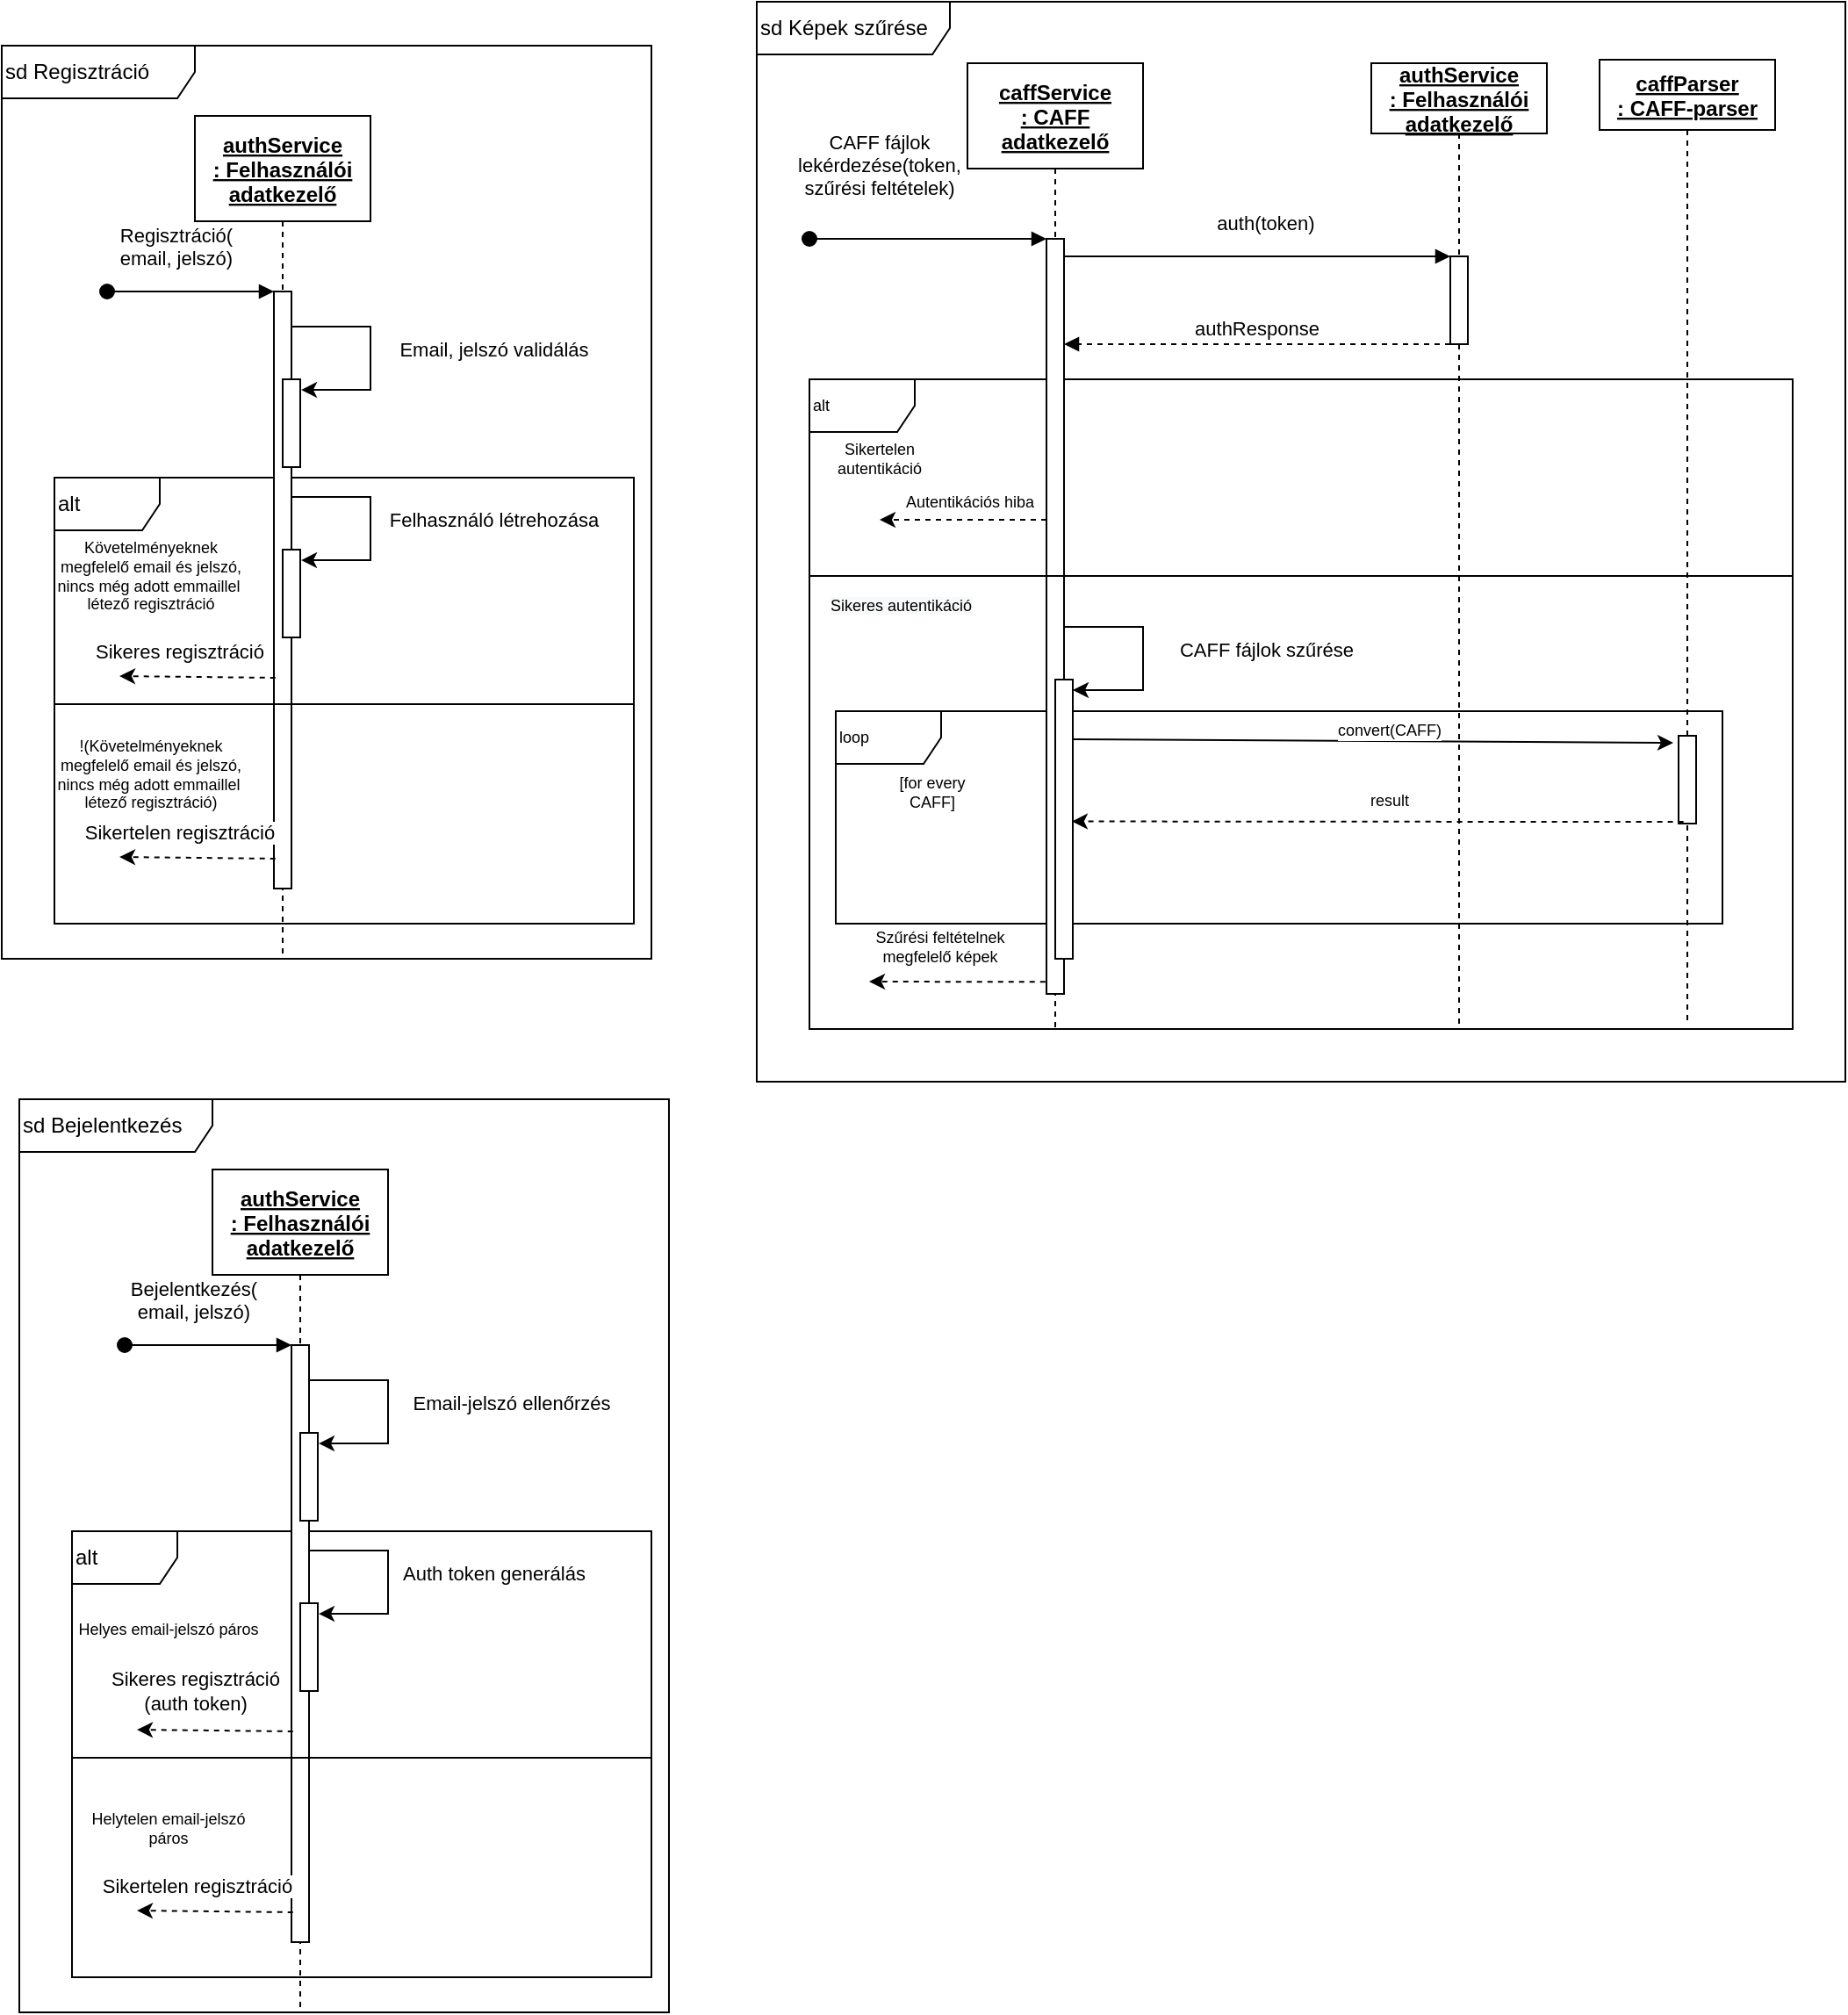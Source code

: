 <mxfile version="15.5.5" type="device"><diagram id="kgpKYQtTHZ0yAKxKKP6v" name="Page-1"><mxGraphModel dx="1861" dy="1087" grid="1" gridSize="10" guides="1" tooltips="1" connect="1" arrows="1" fold="1" page="1" pageScale="1" pageWidth="850" pageHeight="1100" math="0" shadow="0"><root><mxCell id="0"/><mxCell id="1" parent="0"/><mxCell id="jIx5l4D7b6IbndVlcCJ7-71" value="alt" style="shape=umlFrame;whiteSpace=wrap;html=1;rounded=0;shadow=0;glass=0;sketch=0;fontSize=9;align=left;" vertex="1" parent="1"><mxGeometry x="470" y="230" width="560" height="370" as="geometry"/></mxCell><mxCell id="jIx5l4D7b6IbndVlcCJ7-88" value="loop" style="shape=umlFrame;whiteSpace=wrap;html=1;rounded=0;shadow=0;glass=0;sketch=0;fontSize=9;align=left;" vertex="1" parent="1"><mxGeometry x="485" y="419" width="505" height="121" as="geometry"/></mxCell><mxCell id="jIx5l4D7b6IbndVlcCJ7-84" value="sd Képek szűrése" style="shape=umlFrame;whiteSpace=wrap;html=1;rounded=0;shadow=0;glass=0;sketch=0;align=left;width=110;height=30;" vertex="1" parent="1"><mxGeometry x="440" y="15" width="620" height="615" as="geometry"/></mxCell><mxCell id="jIx5l4D7b6IbndVlcCJ7-19" value="sd Regisztráció" style="shape=umlFrame;whiteSpace=wrap;html=1;rounded=0;shadow=0;glass=0;sketch=0;align=left;width=110;height=30;" vertex="1" parent="1"><mxGeometry x="10" y="40" width="370" height="520" as="geometry"/></mxCell><mxCell id="jIx5l4D7b6IbndVlcCJ7-20" value="alt" style="shape=umlFrame;whiteSpace=wrap;html=1;rounded=0;shadow=0;glass=0;sketch=0;align=left;" vertex="1" parent="1"><mxGeometry x="40" y="286" width="330" height="254" as="geometry"/></mxCell><mxCell id="3nuBFxr9cyL0pnOWT2aG-1" value="authService &#10;: Felhasználói&#10;adatkezelő" style="shape=umlLifeline;perimeter=lifelinePerimeter;container=1;collapsible=0;recursiveResize=0;rounded=0;shadow=0;strokeWidth=1;size=60;fontStyle=5" parent="1" vertex="1"><mxGeometry x="120" y="80" width="100" height="480" as="geometry"/></mxCell><mxCell id="3nuBFxr9cyL0pnOWT2aG-2" value="" style="points=[];perimeter=orthogonalPerimeter;rounded=0;shadow=0;strokeWidth=1;" parent="3nuBFxr9cyL0pnOWT2aG-1" vertex="1"><mxGeometry x="45" y="100" width="10" height="340" as="geometry"/></mxCell><mxCell id="3nuBFxr9cyL0pnOWT2aG-3" value="Regisztráció(&#10;email, jelszó)" style="verticalAlign=bottom;startArrow=oval;endArrow=block;startSize=8;shadow=0;strokeWidth=1;" parent="3nuBFxr9cyL0pnOWT2aG-1" target="3nuBFxr9cyL0pnOWT2aG-2" edge="1"><mxGeometry x="-0.167" y="10" relative="1" as="geometry"><mxPoint x="-50" y="100" as="sourcePoint"/><mxPoint as="offset"/></mxGeometry></mxCell><mxCell id="3nuBFxr9cyL0pnOWT2aG-4" value="" style="points=[];perimeter=orthogonalPerimeter;rounded=0;shadow=0;strokeWidth=1;" parent="3nuBFxr9cyL0pnOWT2aG-1" vertex="1"><mxGeometry x="50" y="150" width="10" height="50" as="geometry"/></mxCell><mxCell id="jIx5l4D7b6IbndVlcCJ7-12" value="Email, jelszó validálás" style="endArrow=classic;html=1;rounded=0;entryX=1.05;entryY=0.121;entryDx=0;entryDy=0;entryPerimeter=0;" edge="1" parent="3nuBFxr9cyL0pnOWT2aG-1" source="3nuBFxr9cyL0pnOWT2aG-2" target="3nuBFxr9cyL0pnOWT2aG-4"><mxGeometry x="-0.039" y="70" width="50" height="50" relative="1" as="geometry"><mxPoint x="230" y="330" as="sourcePoint"/><mxPoint x="130" y="120" as="targetPoint"/><Array as="points"><mxPoint x="70" y="120"/><mxPoint x="100" y="120"/><mxPoint x="100" y="156"/></Array><mxPoint as="offset"/></mxGeometry></mxCell><mxCell id="jIx5l4D7b6IbndVlcCJ7-22" value="" style="line;strokeWidth=1;fillColor=none;align=left;verticalAlign=middle;spacingTop=-1;spacingLeft=3;spacingRight=3;rotatable=0;labelPosition=right;points=[];portConstraint=eastwest;rounded=0;shadow=0;glass=0;sketch=0;" vertex="1" parent="1"><mxGeometry x="40" y="411" width="330" height="8" as="geometry"/></mxCell><mxCell id="jIx5l4D7b6IbndVlcCJ7-23" value="Követelményeknek megfelelő email és jelszó, nincs még adott emmaillel&amp;nbsp; létező regisztráció" style="text;html=1;strokeColor=none;fillColor=none;align=center;verticalAlign=middle;whiteSpace=wrap;rounded=0;shadow=0;glass=0;sketch=0;fontSize=9;" vertex="1" parent="1"><mxGeometry x="40" y="327" width="110" height="30" as="geometry"/></mxCell><mxCell id="jIx5l4D7b6IbndVlcCJ7-24" value="!(Követelményeknek megfelelő email és jelszó, nincs még adott emmaillel&amp;nbsp; létező regisztráció)" style="text;html=1;strokeColor=none;fillColor=none;align=center;verticalAlign=middle;whiteSpace=wrap;rounded=0;shadow=0;glass=0;sketch=0;fontSize=9;" vertex="1" parent="1"><mxGeometry x="40" y="440" width="110" height="30" as="geometry"/></mxCell><mxCell id="jIx5l4D7b6IbndVlcCJ7-27" value="" style="endArrow=classic;html=1;rounded=0;dashed=1;exitX=0.086;exitY=1;exitDx=0;exitDy=0;exitPerimeter=0;" edge="1" parent="1"><mxGeometry width="50" height="50" relative="1" as="geometry"><mxPoint x="165.86" y="400" as="sourcePoint"/><mxPoint x="77" y="399" as="targetPoint"/></mxGeometry></mxCell><mxCell id="jIx5l4D7b6IbndVlcCJ7-29" value="Sikeres regisztráció" style="edgeLabel;html=1;align=center;verticalAlign=middle;resizable=0;points=[];" vertex="1" connectable="0" parent="jIx5l4D7b6IbndVlcCJ7-27"><mxGeometry x="-0.203" relative="1" as="geometry"><mxPoint x="-20" y="-15" as="offset"/></mxGeometry></mxCell><mxCell id="jIx5l4D7b6IbndVlcCJ7-30" value="" style="points=[];perimeter=orthogonalPerimeter;rounded=0;shadow=0;strokeWidth=1;" vertex="1" parent="1"><mxGeometry x="170" y="327" width="10" height="50" as="geometry"/></mxCell><mxCell id="jIx5l4D7b6IbndVlcCJ7-31" value="Felhasználó létrehozása" style="endArrow=classic;html=1;rounded=0;entryX=1.05;entryY=0.121;entryDx=0;entryDy=0;entryPerimeter=0;" edge="1" parent="1" target="jIx5l4D7b6IbndVlcCJ7-30"><mxGeometry x="-0.039" y="70" width="50" height="50" relative="1" as="geometry"><mxPoint x="175" y="297" as="sourcePoint"/><mxPoint x="130" y="217" as="targetPoint"/><Array as="points"><mxPoint x="190" y="297"/><mxPoint x="220" y="297"/><mxPoint x="220" y="333"/></Array><mxPoint as="offset"/></mxGeometry></mxCell><mxCell id="jIx5l4D7b6IbndVlcCJ7-32" value="" style="endArrow=classic;html=1;rounded=0;dashed=1;exitX=0.086;exitY=1;exitDx=0;exitDy=0;exitPerimeter=0;" edge="1" parent="1"><mxGeometry width="50" height="50" relative="1" as="geometry"><mxPoint x="165.86" y="503" as="sourcePoint"/><mxPoint x="77" y="502" as="targetPoint"/></mxGeometry></mxCell><mxCell id="jIx5l4D7b6IbndVlcCJ7-33" value="Sikertelen regisztráció" style="edgeLabel;html=1;align=center;verticalAlign=middle;resizable=0;points=[];" vertex="1" connectable="0" parent="jIx5l4D7b6IbndVlcCJ7-32"><mxGeometry x="-0.203" relative="1" as="geometry"><mxPoint x="-20" y="-15" as="offset"/></mxGeometry></mxCell><mxCell id="jIx5l4D7b6IbndVlcCJ7-34" value="sd Bejelentkezés" style="shape=umlFrame;whiteSpace=wrap;html=1;rounded=0;shadow=0;glass=0;sketch=0;align=left;width=110;height=30;" vertex="1" parent="1"><mxGeometry x="20" y="640" width="370" height="520" as="geometry"/></mxCell><mxCell id="jIx5l4D7b6IbndVlcCJ7-35" value="alt" style="shape=umlFrame;whiteSpace=wrap;html=1;rounded=0;shadow=0;glass=0;sketch=0;align=left;" vertex="1" parent="1"><mxGeometry x="50" y="886" width="330" height="254" as="geometry"/></mxCell><mxCell id="jIx5l4D7b6IbndVlcCJ7-36" value="authService &#10;: Felhasználói&#10;adatkezelő" style="shape=umlLifeline;perimeter=lifelinePerimeter;container=1;collapsible=0;recursiveResize=0;rounded=0;shadow=0;strokeWidth=1;size=60;fontStyle=5" vertex="1" parent="1"><mxGeometry x="130" y="680" width="100" height="480" as="geometry"/></mxCell><mxCell id="jIx5l4D7b6IbndVlcCJ7-37" value="" style="points=[];perimeter=orthogonalPerimeter;rounded=0;shadow=0;strokeWidth=1;" vertex="1" parent="jIx5l4D7b6IbndVlcCJ7-36"><mxGeometry x="45" y="100" width="10" height="340" as="geometry"/></mxCell><mxCell id="jIx5l4D7b6IbndVlcCJ7-38" value="Bejelentkezés(&#10;email, jelszó)" style="verticalAlign=bottom;startArrow=oval;endArrow=block;startSize=8;shadow=0;strokeWidth=1;" edge="1" parent="jIx5l4D7b6IbndVlcCJ7-36" target="jIx5l4D7b6IbndVlcCJ7-37"><mxGeometry x="-0.167" y="10" relative="1" as="geometry"><mxPoint x="-50" y="100" as="sourcePoint"/><mxPoint as="offset"/></mxGeometry></mxCell><mxCell id="jIx5l4D7b6IbndVlcCJ7-39" value="" style="points=[];perimeter=orthogonalPerimeter;rounded=0;shadow=0;strokeWidth=1;" vertex="1" parent="jIx5l4D7b6IbndVlcCJ7-36"><mxGeometry x="50" y="150" width="10" height="50" as="geometry"/></mxCell><mxCell id="jIx5l4D7b6IbndVlcCJ7-40" value="Email-jelszó ellenőrzés" style="endArrow=classic;html=1;rounded=0;entryX=1.05;entryY=0.121;entryDx=0;entryDy=0;entryPerimeter=0;" edge="1" parent="jIx5l4D7b6IbndVlcCJ7-36" source="jIx5l4D7b6IbndVlcCJ7-37" target="jIx5l4D7b6IbndVlcCJ7-39"><mxGeometry x="-0.039" y="70" width="50" height="50" relative="1" as="geometry"><mxPoint x="230" y="330" as="sourcePoint"/><mxPoint x="130" y="120" as="targetPoint"/><Array as="points"><mxPoint x="70" y="120"/><mxPoint x="100" y="120"/><mxPoint x="100" y="156"/></Array><mxPoint as="offset"/></mxGeometry></mxCell><mxCell id="jIx5l4D7b6IbndVlcCJ7-41" value="" style="line;strokeWidth=1;fillColor=none;align=left;verticalAlign=middle;spacingTop=-1;spacingLeft=3;spacingRight=3;rotatable=0;labelPosition=right;points=[];portConstraint=eastwest;rounded=0;shadow=0;glass=0;sketch=0;" vertex="1" parent="1"><mxGeometry x="50" y="1011" width="330" height="8" as="geometry"/></mxCell><mxCell id="jIx5l4D7b6IbndVlcCJ7-42" value="Helyes email-jelszó páros" style="text;html=1;strokeColor=none;fillColor=none;align=center;verticalAlign=middle;whiteSpace=wrap;rounded=0;shadow=0;glass=0;sketch=0;fontSize=9;" vertex="1" parent="1"><mxGeometry x="50" y="927" width="110" height="30" as="geometry"/></mxCell><mxCell id="jIx5l4D7b6IbndVlcCJ7-43" value="Helytelen email-jelszó páros" style="text;html=1;strokeColor=none;fillColor=none;align=center;verticalAlign=middle;whiteSpace=wrap;rounded=0;shadow=0;glass=0;sketch=0;fontSize=9;" vertex="1" parent="1"><mxGeometry x="50" y="1040" width="110" height="30" as="geometry"/></mxCell><mxCell id="jIx5l4D7b6IbndVlcCJ7-44" value="" style="endArrow=classic;html=1;rounded=0;dashed=1;exitX=0.086;exitY=1;exitDx=0;exitDy=0;exitPerimeter=0;" edge="1" parent="1"><mxGeometry width="50" height="50" relative="1" as="geometry"><mxPoint x="175.86" y="1000" as="sourcePoint"/><mxPoint x="87" y="999" as="targetPoint"/></mxGeometry></mxCell><mxCell id="jIx5l4D7b6IbndVlcCJ7-45" value="Sikeres regisztráció&lt;br&gt;(auth token)" style="edgeLabel;html=1;align=center;verticalAlign=middle;resizable=0;points=[];" vertex="1" connectable="0" parent="jIx5l4D7b6IbndVlcCJ7-44"><mxGeometry x="-0.203" relative="1" as="geometry"><mxPoint x="-21" y="-23" as="offset"/></mxGeometry></mxCell><mxCell id="jIx5l4D7b6IbndVlcCJ7-46" value="" style="points=[];perimeter=orthogonalPerimeter;rounded=0;shadow=0;strokeWidth=1;" vertex="1" parent="1"><mxGeometry x="180" y="927" width="10" height="50" as="geometry"/></mxCell><mxCell id="jIx5l4D7b6IbndVlcCJ7-47" value="Auth token generálás" style="endArrow=classic;html=1;rounded=0;entryX=1.05;entryY=0.121;entryDx=0;entryDy=0;entryPerimeter=0;" edge="1" parent="1" target="jIx5l4D7b6IbndVlcCJ7-46"><mxGeometry x="-0.037" y="60" width="50" height="50" relative="1" as="geometry"><mxPoint x="185" y="897" as="sourcePoint"/><mxPoint x="140" y="817" as="targetPoint"/><Array as="points"><mxPoint x="200" y="897"/><mxPoint x="230" y="897"/><mxPoint x="230" y="933"/></Array><mxPoint as="offset"/></mxGeometry></mxCell><mxCell id="jIx5l4D7b6IbndVlcCJ7-48" value="" style="endArrow=classic;html=1;rounded=0;dashed=1;exitX=0.086;exitY=1;exitDx=0;exitDy=0;exitPerimeter=0;" edge="1" parent="1"><mxGeometry width="50" height="50" relative="1" as="geometry"><mxPoint x="175.86" y="1103" as="sourcePoint"/><mxPoint x="87" y="1102" as="targetPoint"/></mxGeometry></mxCell><mxCell id="jIx5l4D7b6IbndVlcCJ7-49" value="Sikertelen regisztráció" style="edgeLabel;html=1;align=center;verticalAlign=middle;resizable=0;points=[];" vertex="1" connectable="0" parent="jIx5l4D7b6IbndVlcCJ7-48"><mxGeometry x="-0.203" relative="1" as="geometry"><mxPoint x="-20" y="-15" as="offset"/></mxGeometry></mxCell><mxCell id="jIx5l4D7b6IbndVlcCJ7-60" value="caffService&#10;: CAFF&#10;adatkezelő" style="shape=umlLifeline;perimeter=lifelinePerimeter;container=1;collapsible=0;recursiveResize=0;rounded=0;shadow=0;strokeWidth=1;size=60;fontStyle=5" vertex="1" parent="1"><mxGeometry x="560" y="50" width="100" height="550" as="geometry"/></mxCell><mxCell id="jIx5l4D7b6IbndVlcCJ7-61" value="" style="points=[];perimeter=orthogonalPerimeter;rounded=0;shadow=0;strokeWidth=1;" vertex="1" parent="jIx5l4D7b6IbndVlcCJ7-60"><mxGeometry x="45" y="100" width="10" height="430" as="geometry"/></mxCell><mxCell id="jIx5l4D7b6IbndVlcCJ7-62" value="CAFF fájlok&#10;lekérdezése(token,&#10;szűrési feltételek)" style="verticalAlign=bottom;startArrow=oval;endArrow=block;startSize=8;shadow=0;strokeWidth=1;" edge="1" parent="jIx5l4D7b6IbndVlcCJ7-60" target="jIx5l4D7b6IbndVlcCJ7-61"><mxGeometry x="-0.407" y="20" relative="1" as="geometry"><mxPoint x="-90" y="100" as="sourcePoint"/><mxPoint as="offset"/></mxGeometry></mxCell><mxCell id="jIx5l4D7b6IbndVlcCJ7-64" value="authService&#10;: Felhasználói&#10;adatkezelő" style="shape=umlLifeline;perimeter=lifelinePerimeter;container=1;collapsible=0;recursiveResize=0;rounded=0;shadow=0;strokeWidth=1;fontStyle=5" vertex="1" parent="1"><mxGeometry x="790" y="50" width="100" height="550" as="geometry"/></mxCell><mxCell id="jIx5l4D7b6IbndVlcCJ7-65" value="" style="points=[];perimeter=orthogonalPerimeter;rounded=0;shadow=0;strokeWidth=1;" vertex="1" parent="jIx5l4D7b6IbndVlcCJ7-64"><mxGeometry x="45" y="110" width="10" height="50" as="geometry"/></mxCell><mxCell id="jIx5l4D7b6IbndVlcCJ7-67" value="auth(token)" style="verticalAlign=bottom;endArrow=block;entryX=0;entryY=0;shadow=0;strokeWidth=1;" edge="1" parent="1" source="jIx5l4D7b6IbndVlcCJ7-61" target="jIx5l4D7b6IbndVlcCJ7-65"><mxGeometry x="0.045" y="10" relative="1" as="geometry"><mxPoint x="715" y="160" as="sourcePoint"/><mxPoint as="offset"/></mxGeometry></mxCell><mxCell id="jIx5l4D7b6IbndVlcCJ7-68" value="authResponse" style="verticalAlign=bottom;endArrow=block;shadow=0;strokeWidth=1;dashed=1;" edge="1" parent="1" source="jIx5l4D7b6IbndVlcCJ7-65" target="jIx5l4D7b6IbndVlcCJ7-61"><mxGeometry relative="1" as="geometry"><mxPoint x="680" y="200" as="sourcePoint"/><mxPoint x="620" y="210" as="targetPoint"/><Array as="points"><mxPoint x="740" y="210"/></Array></mxGeometry></mxCell><mxCell id="jIx5l4D7b6IbndVlcCJ7-79" value="" style="endArrow=classic;html=1;rounded=0;dashed=1;fontSize=9;exitX=0.037;exitY=1.003;exitDx=0;exitDy=0;exitPerimeter=0;" edge="1" parent="1"><mxGeometry width="50" height="50" relative="1" as="geometry"><mxPoint x="604.37" y="573.177" as="sourcePoint"/><mxPoint x="504" y="573" as="targetPoint"/></mxGeometry></mxCell><mxCell id="jIx5l4D7b6IbndVlcCJ7-80" value="Szűrési feltételnek&lt;br&gt;megfelelő képek" style="edgeLabel;html=1;align=center;verticalAlign=middle;resizable=0;points=[];fontSize=9;" vertex="1" connectable="0" parent="jIx5l4D7b6IbndVlcCJ7-79"><mxGeometry x="0.265" y="-2" relative="1" as="geometry"><mxPoint x="3" y="-18" as="offset"/></mxGeometry></mxCell><mxCell id="jIx5l4D7b6IbndVlcCJ7-74" value="" style="endArrow=classic;html=1;rounded=0;dashed=1;fontSize=9;" edge="1" parent="1"><mxGeometry width="50" height="50" relative="1" as="geometry"><mxPoint x="605" y="310" as="sourcePoint"/><mxPoint x="510" y="310" as="targetPoint"/></mxGeometry></mxCell><mxCell id="jIx5l4D7b6IbndVlcCJ7-75" value="Autentikációs hiba" style="edgeLabel;html=1;align=center;verticalAlign=middle;resizable=0;points=[];fontSize=9;" vertex="1" connectable="0" parent="jIx5l4D7b6IbndVlcCJ7-74"><mxGeometry x="-0.128" y="1" relative="1" as="geometry"><mxPoint x="-3" y="-11" as="offset"/></mxGeometry></mxCell><mxCell id="jIx5l4D7b6IbndVlcCJ7-81" value="" style="line;strokeWidth=1;fillColor=none;align=left;verticalAlign=middle;spacingTop=-1;spacingLeft=3;spacingRight=3;rotatable=0;labelPosition=right;points=[];portConstraint=eastwest;rounded=0;shadow=0;glass=0;sketch=0;fontSize=9;" vertex="1" parent="1"><mxGeometry x="470" y="338" width="560" height="8" as="geometry"/></mxCell><mxCell id="jIx5l4D7b6IbndVlcCJ7-82" value="Sikertelen autentikáció" style="text;html=1;strokeColor=none;fillColor=none;align=center;verticalAlign=middle;whiteSpace=wrap;rounded=0;shadow=0;glass=0;sketch=0;fontSize=9;" vertex="1" parent="1"><mxGeometry x="480" y="260" width="60" height="30" as="geometry"/></mxCell><mxCell id="jIx5l4D7b6IbndVlcCJ7-83" value="&lt;span style=&quot;color: rgb(0 , 0 , 0) ; font-family: &amp;#34;helvetica&amp;#34; ; font-size: 9px ; font-style: normal ; font-weight: 400 ; letter-spacing: normal ; text-align: center ; text-indent: 0px ; text-transform: none ; word-spacing: 0px ; background-color: rgb(248 , 249 , 250) ; display: inline ; float: none&quot;&gt;Sikeres autentikáció&lt;/span&gt;" style="text;whiteSpace=wrap;html=1;fontSize=9;" vertex="1" parent="1"><mxGeometry x="480" y="347" width="90" height="30" as="geometry"/></mxCell><mxCell id="jIx5l4D7b6IbndVlcCJ7-78" value="CAFF fájlok szűrése" style="endArrow=classic;html=1;rounded=0;" edge="1" parent="1" target="jIx5l4D7b6IbndVlcCJ7-77"><mxGeometry x="-0.039" y="70" width="50" height="50" relative="1" as="geometry"><mxPoint x="615" y="371" as="sourcePoint"/><mxPoint x="570" y="291" as="targetPoint"/><Array as="points"><mxPoint x="630" y="371"/><mxPoint x="660" y="371"/><mxPoint x="660" y="407"/></Array><mxPoint as="offset"/></mxGeometry></mxCell><mxCell id="jIx5l4D7b6IbndVlcCJ7-77" value="" style="points=[];perimeter=orthogonalPerimeter;rounded=0;shadow=0;strokeWidth=1;" vertex="1" parent="1"><mxGeometry x="610" y="401" width="10" height="159" as="geometry"/></mxCell><mxCell id="jIx5l4D7b6IbndVlcCJ7-89" value="[for every CAFF]" style="text;html=1;strokeColor=none;fillColor=none;align=center;verticalAlign=middle;whiteSpace=wrap;rounded=0;shadow=0;glass=0;sketch=0;fontSize=9;" vertex="1" parent="1"><mxGeometry x="510" y="450" width="60" height="30" as="geometry"/></mxCell><mxCell id="jIx5l4D7b6IbndVlcCJ7-90" value="" style="endArrow=classic;html=1;rounded=0;fontSize=9;" edge="1" parent="1"><mxGeometry width="50" height="50" relative="1" as="geometry"><mxPoint x="620" y="435" as="sourcePoint"/><mxPoint x="962" y="437" as="targetPoint"/></mxGeometry></mxCell><mxCell id="jIx5l4D7b6IbndVlcCJ7-91" value="convert(CAFF)" style="edgeLabel;html=1;align=center;verticalAlign=middle;resizable=0;points=[];fontSize=9;" vertex="1" connectable="0" parent="jIx5l4D7b6IbndVlcCJ7-90"><mxGeometry x="0.591" y="-1" relative="1" as="geometry"><mxPoint x="-92" y="-8" as="offset"/></mxGeometry></mxCell><mxCell id="jIx5l4D7b6IbndVlcCJ7-85" value="caffParser&#10;: CAFF-parser" style="shape=umlLifeline;perimeter=lifelinePerimeter;container=1;collapsible=0;recursiveResize=0;rounded=0;shadow=0;strokeWidth=1;fontStyle=5" vertex="1" parent="1"><mxGeometry x="920" y="48" width="100" height="550" as="geometry"/></mxCell><mxCell id="jIx5l4D7b6IbndVlcCJ7-86" value="" style="points=[];perimeter=orthogonalPerimeter;rounded=0;shadow=0;strokeWidth=1;" vertex="1" parent="jIx5l4D7b6IbndVlcCJ7-85"><mxGeometry x="45" y="385" width="10" height="50" as="geometry"/></mxCell><mxCell id="jIx5l4D7b6IbndVlcCJ7-92" value="" style="endArrow=classic;html=1;rounded=0;fontSize=9;exitX=0.28;exitY=0.981;exitDx=0;exitDy=0;exitPerimeter=0;entryX=0.944;entryY=0.508;entryDx=0;entryDy=0;entryPerimeter=0;dashed=1;" edge="1" parent="1" source="jIx5l4D7b6IbndVlcCJ7-86" target="jIx5l4D7b6IbndVlcCJ7-77"><mxGeometry width="50" height="50" relative="1" as="geometry"><mxPoint x="820" y="510" as="sourcePoint"/><mxPoint x="870" y="460" as="targetPoint"/></mxGeometry></mxCell><mxCell id="jIx5l4D7b6IbndVlcCJ7-93" value="result" style="edgeLabel;html=1;align=center;verticalAlign=middle;resizable=0;points=[];fontSize=9;" vertex="1" connectable="0" parent="jIx5l4D7b6IbndVlcCJ7-92"><mxGeometry x="-0.019" y="-2" relative="1" as="geometry"><mxPoint x="3" y="-10" as="offset"/></mxGeometry></mxCell></root></mxGraphModel></diagram></mxfile>